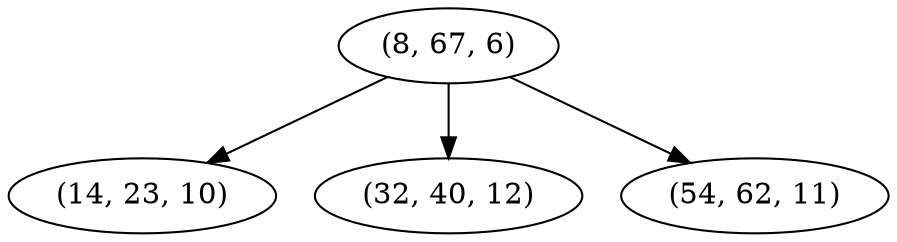 digraph tree {
    "(8, 67, 6)";
    "(14, 23, 10)";
    "(32, 40, 12)";
    "(54, 62, 11)";
    "(8, 67, 6)" -> "(14, 23, 10)";
    "(8, 67, 6)" -> "(32, 40, 12)";
    "(8, 67, 6)" -> "(54, 62, 11)";
}
